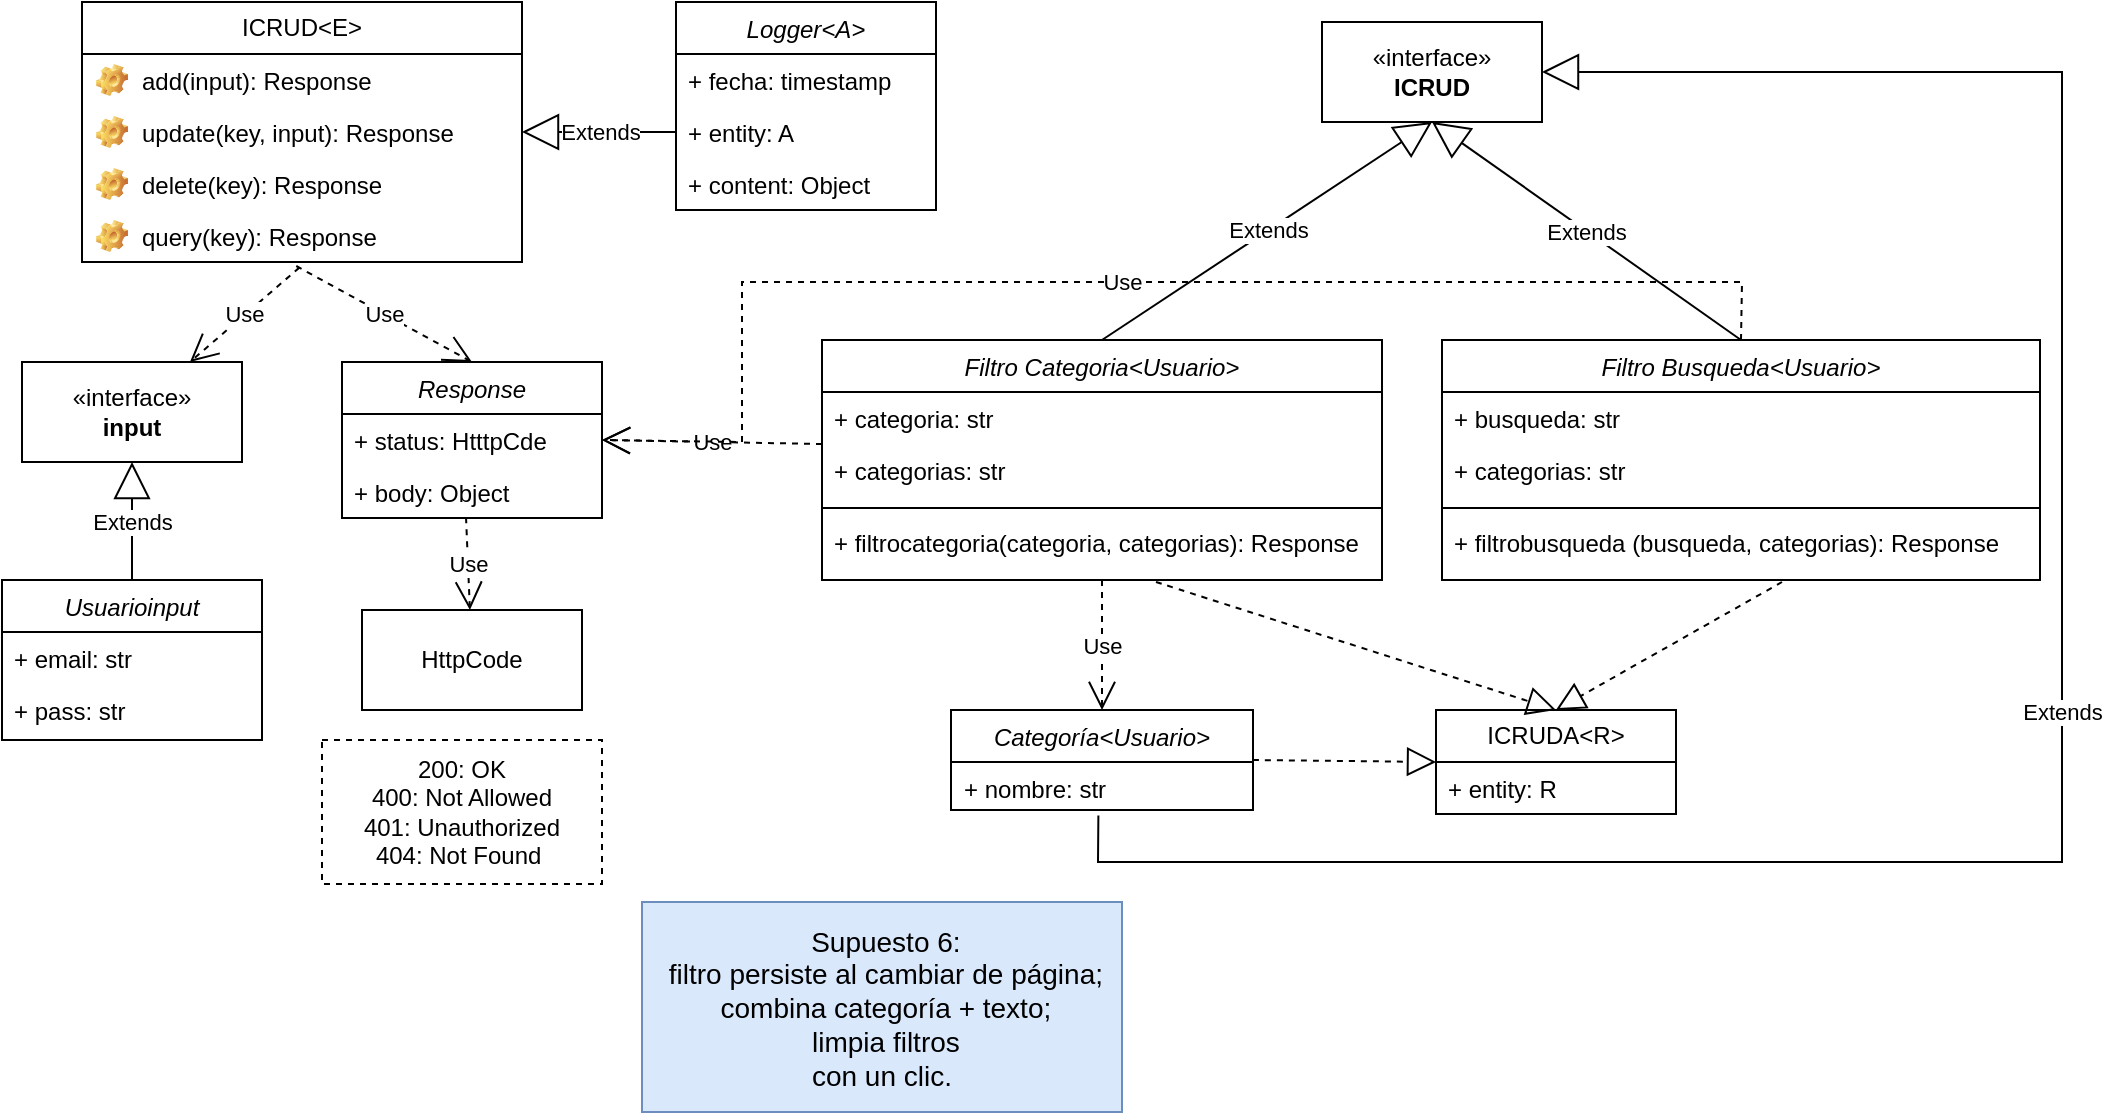 <mxfile version="28.2.7">
  <diagram id="C5RBs43oDa-KdzZeNtuy" name="Page-1">
    <mxGraphModel dx="1577" dy="833" grid="1" gridSize="10" guides="1" tooltips="1" connect="1" arrows="1" fold="1" page="1" pageScale="1" pageWidth="827" pageHeight="1169" math="0" shadow="0">
      <root>
        <mxCell id="WIyWlLk6GJQsqaUBKTNV-0" />
        <mxCell id="WIyWlLk6GJQsqaUBKTNV-1" parent="WIyWlLk6GJQsqaUBKTNV-0" />
        <mxCell id="1E7eBnh2MoHhItpFgBv9-0" value="Filtro Categoria&lt;Usuario&gt;" style="swimlane;fontStyle=2;align=center;verticalAlign=top;childLayout=stackLayout;horizontal=1;startSize=26;horizontalStack=0;resizeParent=1;resizeLast=0;collapsible=1;marginBottom=0;rounded=0;shadow=0;strokeWidth=1;" vertex="1" parent="WIyWlLk6GJQsqaUBKTNV-1">
          <mxGeometry x="800" y="339" width="280" height="120" as="geometry">
            <mxRectangle x="230" y="140" width="160" height="26" as="alternateBounds" />
          </mxGeometry>
        </mxCell>
        <mxCell id="1E7eBnh2MoHhItpFgBv9-1" value="+ categoria: str" style="text;strokeColor=none;fillColor=none;align=left;verticalAlign=top;spacingLeft=4;spacingRight=4;overflow=hidden;rotatable=0;points=[[0,0.5],[1,0.5]];portConstraint=eastwest;whiteSpace=wrap;html=1;" vertex="1" parent="1E7eBnh2MoHhItpFgBv9-0">
          <mxGeometry y="26" width="280" height="26" as="geometry" />
        </mxCell>
        <mxCell id="1E7eBnh2MoHhItpFgBv9-2" value="+ categorias: str" style="text;strokeColor=none;fillColor=none;align=left;verticalAlign=top;spacingLeft=4;spacingRight=4;overflow=hidden;rotatable=0;points=[[0,0.5],[1,0.5]];portConstraint=eastwest;whiteSpace=wrap;html=1;" vertex="1" parent="1E7eBnh2MoHhItpFgBv9-0">
          <mxGeometry y="52" width="280" height="28" as="geometry" />
        </mxCell>
        <mxCell id="1E7eBnh2MoHhItpFgBv9-4" value="" style="line;html=1;strokeWidth=1;align=left;verticalAlign=middle;spacingTop=-1;spacingLeft=3;spacingRight=3;rotatable=0;labelPosition=right;points=[];portConstraint=eastwest;" vertex="1" parent="1E7eBnh2MoHhItpFgBv9-0">
          <mxGeometry y="80" width="280" height="8" as="geometry" />
        </mxCell>
        <mxCell id="1E7eBnh2MoHhItpFgBv9-5" value="+ filtrocategoria(categoria, categorias): Response" style="text;strokeColor=none;fillColor=none;align=left;verticalAlign=top;spacingLeft=4;spacingRight=4;overflow=hidden;rotatable=0;points=[[0,0.5],[1,0.5]];portConstraint=eastwest;whiteSpace=wrap;html=1;" vertex="1" parent="1E7eBnh2MoHhItpFgBv9-0">
          <mxGeometry y="88" width="280" height="24" as="geometry" />
        </mxCell>
        <mxCell id="1E7eBnh2MoHhItpFgBv9-9" value="ICRUD&amp;lt;E&amp;gt;" style="swimlane;fontStyle=0;childLayout=stackLayout;horizontal=1;startSize=26;fillColor=none;horizontalStack=0;resizeParent=1;resizeParentMax=0;resizeLast=0;collapsible=1;marginBottom=0;whiteSpace=wrap;html=1;" vertex="1" parent="WIyWlLk6GJQsqaUBKTNV-1">
          <mxGeometry x="430" y="170" width="220" height="130" as="geometry" />
        </mxCell>
        <mxCell id="1E7eBnh2MoHhItpFgBv9-10" value="add(input): Response" style="label;fontStyle=0;strokeColor=none;fillColor=none;align=left;verticalAlign=top;overflow=hidden;spacingLeft=28;spacingRight=4;rotatable=0;points=[[0,0.5],[1,0.5]];portConstraint=eastwest;imageWidth=16;imageHeight=16;whiteSpace=wrap;html=1;image=img/clipart/Gear_128x128.png" vertex="1" parent="1E7eBnh2MoHhItpFgBv9-9">
          <mxGeometry y="26" width="220" height="26" as="geometry" />
        </mxCell>
        <mxCell id="1E7eBnh2MoHhItpFgBv9-11" value="update(key, input): Response" style="label;fontStyle=0;strokeColor=none;fillColor=none;align=left;verticalAlign=top;overflow=hidden;spacingLeft=28;spacingRight=4;rotatable=0;points=[[0,0.5],[1,0.5]];portConstraint=eastwest;imageWidth=16;imageHeight=16;whiteSpace=wrap;html=1;image=img/clipart/Gear_128x128.png" vertex="1" parent="1E7eBnh2MoHhItpFgBv9-9">
          <mxGeometry y="52" width="220" height="26" as="geometry" />
        </mxCell>
        <mxCell id="1E7eBnh2MoHhItpFgBv9-12" value="delete(key): Response" style="label;fontStyle=0;strokeColor=none;fillColor=none;align=left;verticalAlign=top;overflow=hidden;spacingLeft=28;spacingRight=4;rotatable=0;points=[[0,0.5],[1,0.5]];portConstraint=eastwest;imageWidth=16;imageHeight=16;whiteSpace=wrap;html=1;image=img/clipart/Gear_128x128.png" vertex="1" parent="1E7eBnh2MoHhItpFgBv9-9">
          <mxGeometry y="78" width="220" height="26" as="geometry" />
        </mxCell>
        <mxCell id="1E7eBnh2MoHhItpFgBv9-13" value="query(key): Response" style="label;fontStyle=0;strokeColor=none;fillColor=none;align=left;verticalAlign=top;overflow=hidden;spacingLeft=28;spacingRight=4;rotatable=0;points=[[0,0.5],[1,0.5]];portConstraint=eastwest;imageWidth=16;imageHeight=16;whiteSpace=wrap;html=1;image=img/clipart/Gear_128x128.png" vertex="1" parent="1E7eBnh2MoHhItpFgBv9-9">
          <mxGeometry y="104" width="220" height="26" as="geometry" />
        </mxCell>
        <mxCell id="1E7eBnh2MoHhItpFgBv9-14" value="«interface»&lt;br&gt;&lt;b&gt;input&lt;/b&gt;" style="html=1;whiteSpace=wrap;" vertex="1" parent="WIyWlLk6GJQsqaUBKTNV-1">
          <mxGeometry x="400" y="350" width="110" height="50" as="geometry" />
        </mxCell>
        <mxCell id="1E7eBnh2MoHhItpFgBv9-15" value="Use" style="endArrow=open;endSize=12;dashed=1;html=1;rounded=0;exitX=0.494;exitY=1.108;exitDx=0;exitDy=0;exitPerimeter=0;" edge="1" parent="WIyWlLk6GJQsqaUBKTNV-1" source="1E7eBnh2MoHhItpFgBv9-13" target="1E7eBnh2MoHhItpFgBv9-14">
          <mxGeometry width="160" relative="1" as="geometry">
            <mxPoint x="580" y="400" as="sourcePoint" />
            <mxPoint x="500" y="390" as="targetPoint" />
          </mxGeometry>
        </mxCell>
        <mxCell id="1E7eBnh2MoHhItpFgBv9-16" value="Usuarioinput" style="swimlane;fontStyle=2;align=center;verticalAlign=top;childLayout=stackLayout;horizontal=1;startSize=26;horizontalStack=0;resizeParent=1;resizeLast=0;collapsible=1;marginBottom=0;rounded=0;shadow=0;strokeWidth=1;" vertex="1" parent="WIyWlLk6GJQsqaUBKTNV-1">
          <mxGeometry x="390" y="459" width="130" height="80" as="geometry">
            <mxRectangle x="230" y="140" width="160" height="26" as="alternateBounds" />
          </mxGeometry>
        </mxCell>
        <mxCell id="1E7eBnh2MoHhItpFgBv9-17" value="+ email: str" style="text;strokeColor=none;fillColor=none;align=left;verticalAlign=top;spacingLeft=4;spacingRight=4;overflow=hidden;rotatable=0;points=[[0,0.5],[1,0.5]];portConstraint=eastwest;whiteSpace=wrap;html=1;" vertex="1" parent="1E7eBnh2MoHhItpFgBv9-16">
          <mxGeometry y="26" width="130" height="26" as="geometry" />
        </mxCell>
        <mxCell id="1E7eBnh2MoHhItpFgBv9-18" value="+ pass: str" style="text;strokeColor=none;fillColor=none;align=left;verticalAlign=top;spacingLeft=4;spacingRight=4;overflow=hidden;rotatable=0;points=[[0,0.5],[1,0.5]];portConstraint=eastwest;whiteSpace=wrap;html=1;" vertex="1" parent="1E7eBnh2MoHhItpFgBv9-16">
          <mxGeometry y="52" width="130" height="20" as="geometry" />
        </mxCell>
        <mxCell id="1E7eBnh2MoHhItpFgBv9-19" value="Extends" style="endArrow=block;endSize=16;endFill=0;html=1;rounded=0;exitX=0.5;exitY=0;exitDx=0;exitDy=0;entryX=0.5;entryY=1;entryDx=0;entryDy=0;" edge="1" parent="WIyWlLk6GJQsqaUBKTNV-1" source="1E7eBnh2MoHhItpFgBv9-16" target="1E7eBnh2MoHhItpFgBv9-14">
          <mxGeometry width="160" relative="1" as="geometry">
            <mxPoint x="630" y="400" as="sourcePoint" />
            <mxPoint x="790" y="400" as="targetPoint" />
          </mxGeometry>
        </mxCell>
        <mxCell id="1E7eBnh2MoHhItpFgBv9-20" value="Response" style="swimlane;fontStyle=2;align=center;verticalAlign=top;childLayout=stackLayout;horizontal=1;startSize=26;horizontalStack=0;resizeParent=1;resizeLast=0;collapsible=1;marginBottom=0;rounded=0;shadow=0;strokeWidth=1;" vertex="1" parent="WIyWlLk6GJQsqaUBKTNV-1">
          <mxGeometry x="560" y="350" width="130" height="78" as="geometry">
            <mxRectangle x="230" y="140" width="160" height="26" as="alternateBounds" />
          </mxGeometry>
        </mxCell>
        <mxCell id="1E7eBnh2MoHhItpFgBv9-21" value="+ status: HtttpCde" style="text;strokeColor=none;fillColor=none;align=left;verticalAlign=top;spacingLeft=4;spacingRight=4;overflow=hidden;rotatable=0;points=[[0,0.5],[1,0.5]];portConstraint=eastwest;whiteSpace=wrap;html=1;" vertex="1" parent="1E7eBnh2MoHhItpFgBv9-20">
          <mxGeometry y="26" width="130" height="26" as="geometry" />
        </mxCell>
        <mxCell id="1E7eBnh2MoHhItpFgBv9-22" value="+ body: Object" style="text;strokeColor=none;fillColor=none;align=left;verticalAlign=top;spacingLeft=4;spacingRight=4;overflow=hidden;rotatable=0;points=[[0,0.5],[1,0.5]];portConstraint=eastwest;whiteSpace=wrap;html=1;" vertex="1" parent="1E7eBnh2MoHhItpFgBv9-20">
          <mxGeometry y="52" width="130" height="26" as="geometry" />
        </mxCell>
        <mxCell id="1E7eBnh2MoHhItpFgBv9-23" value="Use" style="endArrow=open;endSize=12;dashed=1;html=1;rounded=0;entryX=0.5;entryY=0;entryDx=0;entryDy=0;exitX=0.487;exitY=1.077;exitDx=0;exitDy=0;exitPerimeter=0;" edge="1" parent="WIyWlLk6GJQsqaUBKTNV-1" source="1E7eBnh2MoHhItpFgBv9-13" target="1E7eBnh2MoHhItpFgBv9-20">
          <mxGeometry width="160" relative="1" as="geometry">
            <mxPoint x="540" y="310" as="sourcePoint" />
            <mxPoint x="520" y="357" as="targetPoint" />
          </mxGeometry>
        </mxCell>
        <mxCell id="1E7eBnh2MoHhItpFgBv9-24" value="HttpCode" style="html=1;whiteSpace=wrap;" vertex="1" parent="WIyWlLk6GJQsqaUBKTNV-1">
          <mxGeometry x="570" y="474" width="110" height="50" as="geometry" />
        </mxCell>
        <mxCell id="1E7eBnh2MoHhItpFgBv9-25" value="Use" style="endArrow=open;endSize=12;dashed=1;html=1;rounded=0;exitX=0.477;exitY=0.985;exitDx=0;exitDy=0;exitPerimeter=0;" edge="1" parent="WIyWlLk6GJQsqaUBKTNV-1" source="1E7eBnh2MoHhItpFgBv9-22" target="1E7eBnh2MoHhItpFgBv9-24">
          <mxGeometry width="160" relative="1" as="geometry">
            <mxPoint x="855" y="430" as="sourcePoint" />
            <mxPoint x="800" y="477" as="targetPoint" />
          </mxGeometry>
        </mxCell>
        <mxCell id="1E7eBnh2MoHhItpFgBv9-26" value="«interface»&lt;br&gt;&lt;b&gt;ICRUD&lt;/b&gt;" style="html=1;whiteSpace=wrap;" vertex="1" parent="WIyWlLk6GJQsqaUBKTNV-1">
          <mxGeometry x="1050" y="180" width="110" height="50" as="geometry" />
        </mxCell>
        <mxCell id="1E7eBnh2MoHhItpFgBv9-27" value="Extends" style="endArrow=block;endSize=16;endFill=0;html=1;rounded=0;exitX=0.5;exitY=0;exitDx=0;exitDy=0;entryX=0.5;entryY=1;entryDx=0;entryDy=0;" edge="1" parent="WIyWlLk6GJQsqaUBKTNV-1" source="1E7eBnh2MoHhItpFgBv9-0" target="1E7eBnh2MoHhItpFgBv9-26">
          <mxGeometry width="160" relative="1" as="geometry">
            <mxPoint x="850" y="440" as="sourcePoint" />
            <mxPoint x="850" y="380" as="targetPoint" />
            <Array as="points" />
          </mxGeometry>
        </mxCell>
        <mxCell id="1E7eBnh2MoHhItpFgBv9-28" value="Use" style="endArrow=open;endSize=12;dashed=1;html=1;rounded=0;entryX=1;entryY=0.5;entryDx=0;entryDy=0;exitX=0;exitY=0;exitDx=0;exitDy=0;exitPerimeter=0;" edge="1" parent="WIyWlLk6GJQsqaUBKTNV-1" target="1E7eBnh2MoHhItpFgBv9-21" source="1E7eBnh2MoHhItpFgBv9-2">
          <mxGeometry width="160" relative="1" as="geometry">
            <mxPoint x="830" y="390" as="sourcePoint" />
            <mxPoint x="848" y="478" as="targetPoint" />
            <Array as="points" />
          </mxGeometry>
        </mxCell>
        <mxCell id="1E7eBnh2MoHhItpFgBv9-29" value="&lt;font style=&quot;font-size: 14px;&quot;&gt;&amp;nbsp;Supuesto 6:&lt;/font&gt;&lt;div&gt;&lt;font style=&quot;font-size: 14px;&quot;&gt;&amp;nbsp;filtro persiste al cambiar de página;&lt;/font&gt;&lt;/div&gt;&lt;div&gt;&lt;font style=&quot;font-size: 14px;&quot;&gt;&amp;nbsp;combina categoría + texto;&lt;/font&gt;&lt;/div&gt;&lt;div&gt;&lt;font style=&quot;font-size: 14px;&quot;&gt;&amp;nbsp;limpia filtros&lt;br&gt; con un clic.&lt;/font&gt;&lt;/div&gt;" style="html=1;whiteSpace=wrap;fillColor=#dae8fc;strokeColor=#6c8ebf;" vertex="1" parent="WIyWlLk6GJQsqaUBKTNV-1">
          <mxGeometry x="710" y="620" width="240" height="105" as="geometry" />
        </mxCell>
        <mxCell id="1E7eBnh2MoHhItpFgBv9-30" value="200: OK&lt;div&gt;400: Not Allowed&lt;/div&gt;&lt;div&gt;&lt;div&gt;&lt;span style=&quot;background-color: transparent;&quot;&gt;401: Unauthorized&lt;/span&gt;&lt;/div&gt;&lt;div&gt;404: Not Found&amp;nbsp;&lt;/div&gt;&lt;/div&gt;" style="html=1;whiteSpace=wrap;dashed=1;" vertex="1" parent="WIyWlLk6GJQsqaUBKTNV-1">
          <mxGeometry x="550" y="539" width="140" height="72" as="geometry" />
        </mxCell>
        <mxCell id="1E7eBnh2MoHhItpFgBv9-31" value="Logger&lt;A&gt;" style="swimlane;fontStyle=2;align=center;verticalAlign=top;childLayout=stackLayout;horizontal=1;startSize=26;horizontalStack=0;resizeParent=1;resizeLast=0;collapsible=1;marginBottom=0;rounded=0;shadow=0;strokeWidth=1;" vertex="1" parent="WIyWlLk6GJQsqaUBKTNV-1">
          <mxGeometry x="727" y="170" width="130" height="104" as="geometry">
            <mxRectangle x="230" y="140" width="160" height="26" as="alternateBounds" />
          </mxGeometry>
        </mxCell>
        <mxCell id="1E7eBnh2MoHhItpFgBv9-32" value="+ fecha: timestamp" style="text;strokeColor=none;fillColor=none;align=left;verticalAlign=top;spacingLeft=4;spacingRight=4;overflow=hidden;rotatable=0;points=[[0,0.5],[1,0.5]];portConstraint=eastwest;whiteSpace=wrap;html=1;" vertex="1" parent="1E7eBnh2MoHhItpFgBv9-31">
          <mxGeometry y="26" width="130" height="26" as="geometry" />
        </mxCell>
        <mxCell id="1E7eBnh2MoHhItpFgBv9-33" value="+ entity: A" style="text;strokeColor=none;fillColor=none;align=left;verticalAlign=top;spacingLeft=4;spacingRight=4;overflow=hidden;rotatable=0;points=[[0,0.5],[1,0.5]];portConstraint=eastwest;whiteSpace=wrap;html=1;" vertex="1" parent="1E7eBnh2MoHhItpFgBv9-31">
          <mxGeometry y="52" width="130" height="26" as="geometry" />
        </mxCell>
        <mxCell id="1E7eBnh2MoHhItpFgBv9-34" value="+ content: Object" style="text;strokeColor=none;fillColor=none;align=left;verticalAlign=top;spacingLeft=4;spacingRight=4;overflow=hidden;rotatable=0;points=[[0,0.5],[1,0.5]];portConstraint=eastwest;whiteSpace=wrap;html=1;" vertex="1" parent="1E7eBnh2MoHhItpFgBv9-31">
          <mxGeometry y="78" width="130" height="26" as="geometry" />
        </mxCell>
        <mxCell id="1E7eBnh2MoHhItpFgBv9-35" value="Extends" style="endArrow=block;endSize=16;endFill=0;html=1;rounded=0;exitX=0;exitY=0.5;exitDx=0;exitDy=0;" edge="1" parent="WIyWlLk6GJQsqaUBKTNV-1" source="1E7eBnh2MoHhItpFgBv9-33">
          <mxGeometry width="160" relative="1" as="geometry">
            <mxPoint x="670" y="414" as="sourcePoint" />
            <mxPoint x="650" y="235" as="targetPoint" />
          </mxGeometry>
        </mxCell>
        <mxCell id="1E7eBnh2MoHhItpFgBv9-37" value="Filtro Busqueda&lt;Usuario&gt;" style="swimlane;fontStyle=2;align=center;verticalAlign=top;childLayout=stackLayout;horizontal=1;startSize=26;horizontalStack=0;resizeParent=1;resizeLast=0;collapsible=1;marginBottom=0;rounded=0;shadow=0;strokeWidth=1;" vertex="1" parent="WIyWlLk6GJQsqaUBKTNV-1">
          <mxGeometry x="1110" y="339" width="299" height="120" as="geometry">
            <mxRectangle x="230" y="140" width="160" height="26" as="alternateBounds" />
          </mxGeometry>
        </mxCell>
        <mxCell id="1E7eBnh2MoHhItpFgBv9-38" value="+ busqueda: str" style="text;strokeColor=none;fillColor=none;align=left;verticalAlign=top;spacingLeft=4;spacingRight=4;overflow=hidden;rotatable=0;points=[[0,0.5],[1,0.5]];portConstraint=eastwest;whiteSpace=wrap;html=1;" vertex="1" parent="1E7eBnh2MoHhItpFgBv9-37">
          <mxGeometry y="26" width="299" height="26" as="geometry" />
        </mxCell>
        <mxCell id="1E7eBnh2MoHhItpFgBv9-39" value="+ categorias: str" style="text;strokeColor=none;fillColor=none;align=left;verticalAlign=top;spacingLeft=4;spacingRight=4;overflow=hidden;rotatable=0;points=[[0,0.5],[1,0.5]];portConstraint=eastwest;whiteSpace=wrap;html=1;" vertex="1" parent="1E7eBnh2MoHhItpFgBv9-37">
          <mxGeometry y="52" width="299" height="28" as="geometry" />
        </mxCell>
        <mxCell id="1E7eBnh2MoHhItpFgBv9-40" value="" style="line;html=1;strokeWidth=1;align=left;verticalAlign=middle;spacingTop=-1;spacingLeft=3;spacingRight=3;rotatable=0;labelPosition=right;points=[];portConstraint=eastwest;" vertex="1" parent="1E7eBnh2MoHhItpFgBv9-37">
          <mxGeometry y="80" width="299" height="8" as="geometry" />
        </mxCell>
        <mxCell id="1E7eBnh2MoHhItpFgBv9-41" value="+ filtrobusqueda (busqueda, categorias): Response" style="text;strokeColor=none;fillColor=none;align=left;verticalAlign=top;spacingLeft=4;spacingRight=4;overflow=hidden;rotatable=0;points=[[0,0.5],[1,0.5]];portConstraint=eastwest;whiteSpace=wrap;html=1;" vertex="1" parent="1E7eBnh2MoHhItpFgBv9-37">
          <mxGeometry y="88" width="299" height="24" as="geometry" />
        </mxCell>
        <mxCell id="1E7eBnh2MoHhItpFgBv9-42" value="Use" style="endArrow=open;endSize=12;dashed=1;html=1;rounded=0;entryX=1;entryY=0.5;entryDx=0;entryDy=0;exitX=0.5;exitY=0;exitDx=0;exitDy=0;" edge="1" parent="WIyWlLk6GJQsqaUBKTNV-1" source="1E7eBnh2MoHhItpFgBv9-37" target="1E7eBnh2MoHhItpFgBv9-21">
          <mxGeometry width="160" relative="1" as="geometry">
            <mxPoint x="865" y="557" as="sourcePoint" />
            <mxPoint x="750" y="510" as="targetPoint" />
            <Array as="points">
              <mxPoint x="1260" y="310" />
              <mxPoint x="760" y="310" />
              <mxPoint x="760" y="390" />
            </Array>
          </mxGeometry>
        </mxCell>
        <mxCell id="1E7eBnh2MoHhItpFgBv9-43" value="Extends" style="endArrow=block;endSize=16;endFill=0;html=1;rounded=0;exitX=0.5;exitY=0;exitDx=0;exitDy=0;entryX=0.5;entryY=1;entryDx=0;entryDy=0;" edge="1" parent="WIyWlLk6GJQsqaUBKTNV-1" source="1E7eBnh2MoHhItpFgBv9-37" target="1E7eBnh2MoHhItpFgBv9-26">
          <mxGeometry width="160" relative="1" as="geometry">
            <mxPoint x="1150" y="400" as="sourcePoint" />
            <mxPoint x="1160" y="270" as="targetPoint" />
          </mxGeometry>
        </mxCell>
        <mxCell id="1E7eBnh2MoHhItpFgBv9-44" value="Categoría&lt;Usuario&gt;" style="swimlane;fontStyle=2;align=center;verticalAlign=top;childLayout=stackLayout;horizontal=1;startSize=26;horizontalStack=0;resizeParent=1;resizeLast=0;collapsible=1;marginBottom=0;rounded=0;shadow=0;strokeWidth=1;" vertex="1" parent="WIyWlLk6GJQsqaUBKTNV-1">
          <mxGeometry x="864.5" y="524" width="151" height="50" as="geometry">
            <mxRectangle x="230" y="140" width="160" height="26" as="alternateBounds" />
          </mxGeometry>
        </mxCell>
        <mxCell id="1E7eBnh2MoHhItpFgBv9-45" value="+ nombre: str" style="text;strokeColor=none;fillColor=none;align=left;verticalAlign=top;spacingLeft=4;spacingRight=4;overflow=hidden;rotatable=0;points=[[0,0.5],[1,0.5]];portConstraint=eastwest;whiteSpace=wrap;html=1;" vertex="1" parent="1E7eBnh2MoHhItpFgBv9-44">
          <mxGeometry y="26" width="151" height="24" as="geometry" />
        </mxCell>
        <mxCell id="1E7eBnh2MoHhItpFgBv9-54" style="edgeStyle=none;curved=1;rounded=0;orthogonalLoop=1;jettySize=auto;html=1;exitX=0.75;exitY=0;exitDx=0;exitDy=0;fontSize=12;startSize=8;endSize=8;" edge="1" parent="WIyWlLk6GJQsqaUBKTNV-1" source="1E7eBnh2MoHhItpFgBv9-44" target="1E7eBnh2MoHhItpFgBv9-44">
          <mxGeometry relative="1" as="geometry" />
        </mxCell>
        <mxCell id="1E7eBnh2MoHhItpFgBv9-55" value="Extends" style="endArrow=block;endSize=16;endFill=0;html=1;rounded=0;entryX=1;entryY=0.5;entryDx=0;entryDy=0;exitX=0.488;exitY=1.116;exitDx=0;exitDy=0;exitPerimeter=0;" edge="1" parent="WIyWlLk6GJQsqaUBKTNV-1" source="1E7eBnh2MoHhItpFgBv9-45" target="1E7eBnh2MoHhItpFgBv9-26">
          <mxGeometry width="160" relative="1" as="geometry">
            <mxPoint x="1300" y="524" as="sourcePoint" />
            <mxPoint x="1200" y="280" as="targetPoint" />
            <Array as="points">
              <mxPoint x="938" y="600" />
              <mxPoint x="1420" y="600" />
              <mxPoint x="1420" y="205" />
            </Array>
          </mxGeometry>
        </mxCell>
        <mxCell id="1E7eBnh2MoHhItpFgBv9-56" value="Use" style="endArrow=open;endSize=12;dashed=1;html=1;rounded=0;entryX=0.5;entryY=0;entryDx=0;entryDy=0;exitX=0.5;exitY=1;exitDx=0;exitDy=0;" edge="1" parent="WIyWlLk6GJQsqaUBKTNV-1" source="1E7eBnh2MoHhItpFgBv9-0" target="1E7eBnh2MoHhItpFgBv9-44">
          <mxGeometry width="160" relative="1" as="geometry">
            <mxPoint x="1410" y="730" as="sourcePoint" />
            <mxPoint x="1260" y="733" as="targetPoint" />
            <Array as="points" />
          </mxGeometry>
        </mxCell>
        <mxCell id="1E7eBnh2MoHhItpFgBv9-57" value="ICRUDA&amp;lt;R&amp;gt;" style="swimlane;fontStyle=0;childLayout=stackLayout;horizontal=1;startSize=26;fillColor=none;horizontalStack=0;resizeParent=1;resizeParentMax=0;resizeLast=0;collapsible=1;marginBottom=0;whiteSpace=wrap;html=1;" vertex="1" parent="WIyWlLk6GJQsqaUBKTNV-1">
          <mxGeometry x="1107" y="524" width="120" height="52" as="geometry" />
        </mxCell>
        <mxCell id="1E7eBnh2MoHhItpFgBv9-62" value="+ entity: R" style="text;strokeColor=none;fillColor=none;align=left;verticalAlign=top;spacingLeft=4;spacingRight=4;overflow=hidden;rotatable=0;points=[[0,0.5],[1,0.5]];portConstraint=eastwest;whiteSpace=wrap;html=1;" vertex="1" parent="1E7eBnh2MoHhItpFgBv9-57">
          <mxGeometry y="26" width="120" height="26" as="geometry" />
        </mxCell>
        <mxCell id="1E7eBnh2MoHhItpFgBv9-63" value="" style="endArrow=block;dashed=1;endFill=0;endSize=12;html=1;rounded=0;fontSize=12;curved=1;exitX=1;exitY=0.5;exitDx=0;exitDy=0;entryX=0;entryY=0.5;entryDx=0;entryDy=0;" edge="1" parent="WIyWlLk6GJQsqaUBKTNV-1" source="1E7eBnh2MoHhItpFgBv9-44" target="1E7eBnh2MoHhItpFgBv9-57">
          <mxGeometry width="160" relative="1" as="geometry">
            <mxPoint x="800" y="540" as="sourcePoint" />
            <mxPoint x="1210" y="590" as="targetPoint" />
          </mxGeometry>
        </mxCell>
        <mxCell id="1E7eBnh2MoHhItpFgBv9-64" value="" style="endArrow=block;dashed=1;endFill=0;endSize=12;html=1;rounded=0;fontSize=12;curved=1;entryX=0.5;entryY=0;entryDx=0;entryDy=0;" edge="1" parent="WIyWlLk6GJQsqaUBKTNV-1" target="1E7eBnh2MoHhItpFgBv9-57">
          <mxGeometry width="160" relative="1" as="geometry">
            <mxPoint x="967" y="460" as="sourcePoint" />
            <mxPoint x="1290" y="590" as="targetPoint" />
          </mxGeometry>
        </mxCell>
        <mxCell id="1E7eBnh2MoHhItpFgBv9-65" value="" style="endArrow=block;dashed=1;endFill=0;endSize=12;html=1;rounded=0;fontSize=12;curved=1;entryX=0.5;entryY=0;entryDx=0;entryDy=0;" edge="1" parent="WIyWlLk6GJQsqaUBKTNV-1" target="1E7eBnh2MoHhItpFgBv9-57">
          <mxGeometry width="160" relative="1" as="geometry">
            <mxPoint x="1280" y="460" as="sourcePoint" />
            <mxPoint x="1162" y="613" as="targetPoint" />
          </mxGeometry>
        </mxCell>
      </root>
    </mxGraphModel>
  </diagram>
</mxfile>
